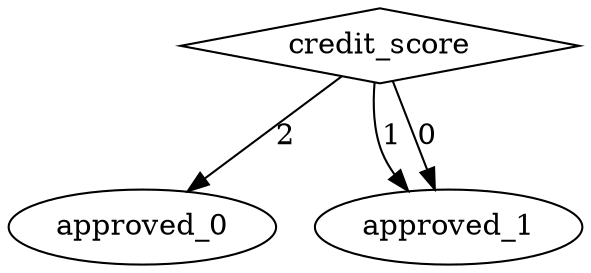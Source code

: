 digraph {
node [label=approved_0,style=""] approved_0
node [label=approved_1,style=""] approved_1
node [label=approved_1,style=""] approved_1
node [label=credit_score,shape="diamond",style=""] 0

0 -> approved_0 [label="2"]
0 -> approved_1 [label="1"]
0 -> approved_1 [label="0"]
}